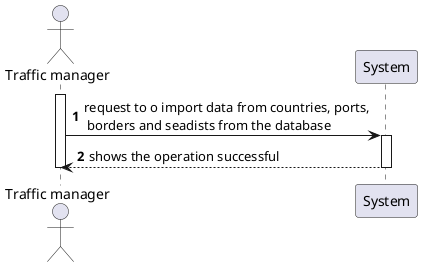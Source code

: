 @startuml
'https://plantuml.com/sequence-diagram

autonumber

actor "Traffic manager" as TM
participant "System" as S
activate TM

TM -> S: request to o import data from countries, ports,\n borders and seadists from the database
activate S
TM <-- S: shows the operation successful
deactivate S
deactivate TM
@enduml